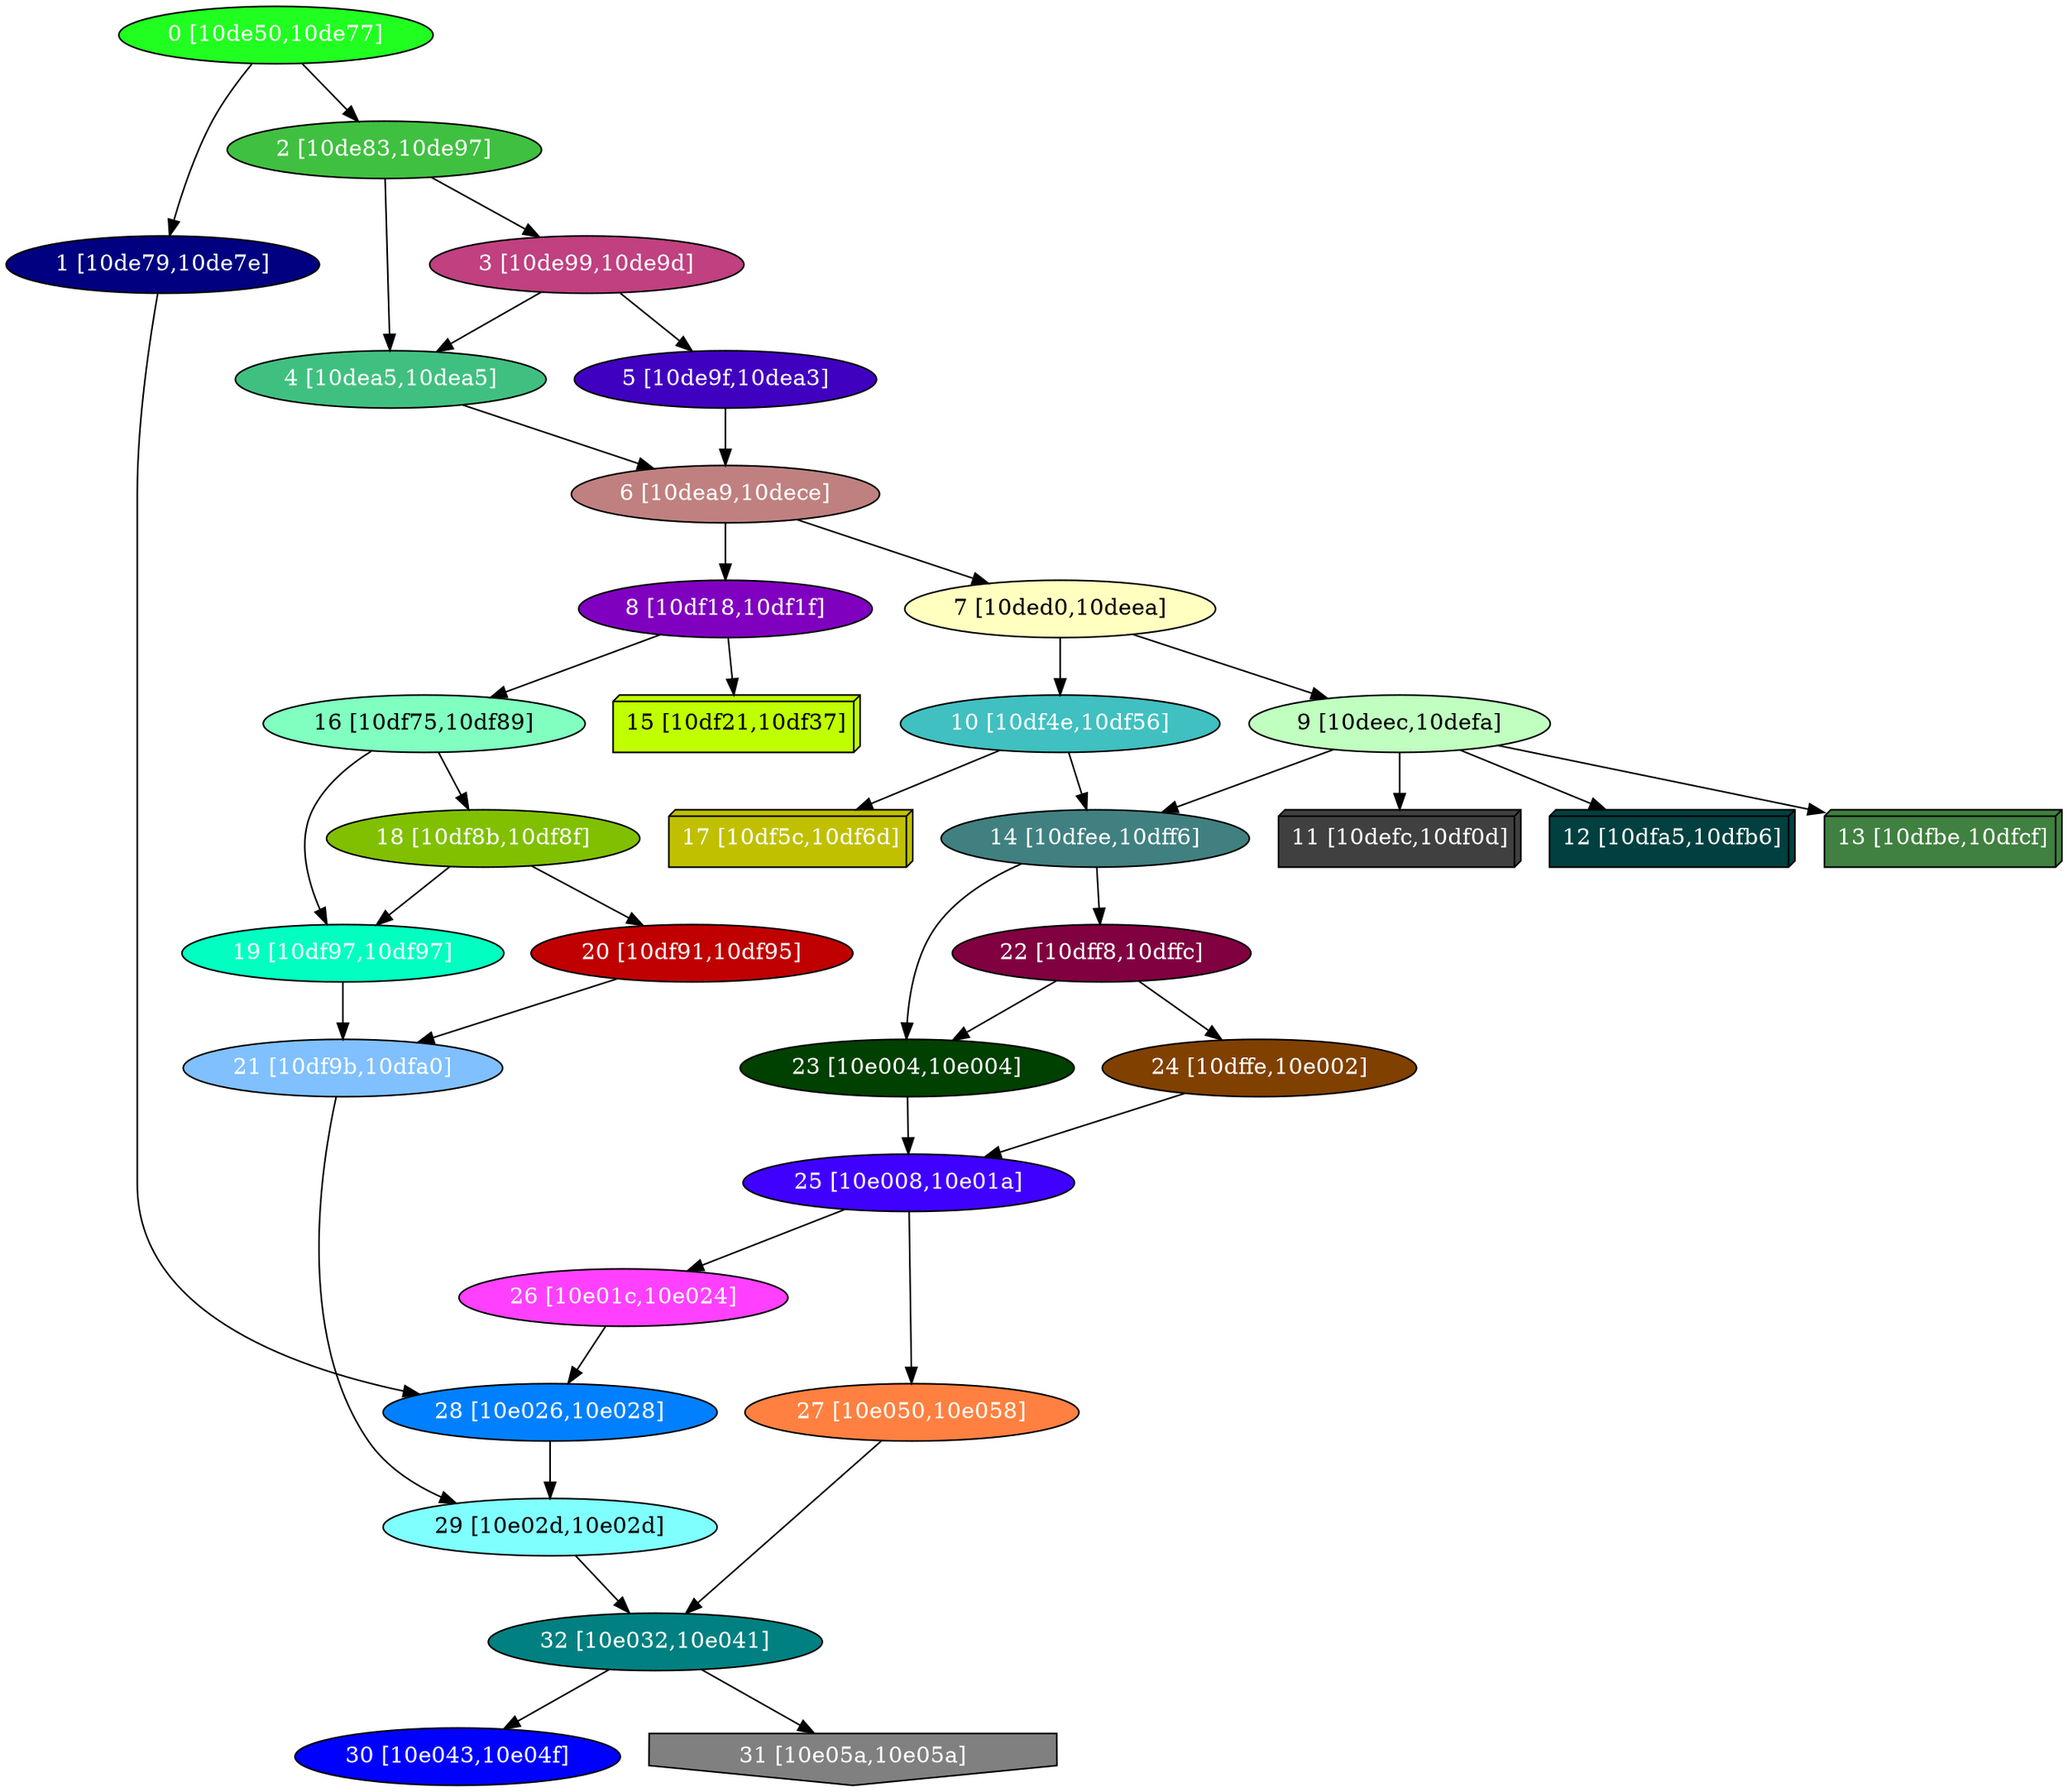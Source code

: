 diGraph libnss3{
	libnss3_0  [style=filled fillcolor="#20FF20" fontcolor="#ffffff" shape=oval label="0 [10de50,10de77]"]
	libnss3_1  [style=filled fillcolor="#000080" fontcolor="#ffffff" shape=oval label="1 [10de79,10de7e]"]
	libnss3_2  [style=filled fillcolor="#40C040" fontcolor="#ffffff" shape=oval label="2 [10de83,10de97]"]
	libnss3_3  [style=filled fillcolor="#C04080" fontcolor="#ffffff" shape=oval label="3 [10de99,10de9d]"]
	libnss3_4  [style=filled fillcolor="#40C080" fontcolor="#ffffff" shape=oval label="4 [10dea5,10dea5]"]
	libnss3_5  [style=filled fillcolor="#4000C0" fontcolor="#ffffff" shape=oval label="5 [10de9f,10dea3]"]
	libnss3_6  [style=filled fillcolor="#C08080" fontcolor="#ffffff" shape=oval label="6 [10dea9,10dece]"]
	libnss3_7  [style=filled fillcolor="#FFFFC0" fontcolor="#000000" shape=oval label="7 [10ded0,10deea]"]
	libnss3_8  [style=filled fillcolor="#8000C0" fontcolor="#ffffff" shape=oval label="8 [10df18,10df1f]"]
	libnss3_9  [style=filled fillcolor="#C0FFC0" fontcolor="#000000" shape=oval label="9 [10deec,10defa]"]
	libnss3_a  [style=filled fillcolor="#40C0C0" fontcolor="#ffffff" shape=oval label="10 [10df4e,10df56]"]
	libnss3_b  [style=filled fillcolor="#404040" fontcolor="#ffffff" shape=box3d label="11 [10defc,10df0d]"]
	libnss3_c  [style=filled fillcolor="#004040" fontcolor="#ffffff" shape=box3d label="12 [10dfa5,10dfb6]"]
	libnss3_d  [style=filled fillcolor="#408040" fontcolor="#ffffff" shape=box3d label="13 [10dfbe,10dfcf]"]
	libnss3_e  [style=filled fillcolor="#408080" fontcolor="#ffffff" shape=oval label="14 [10dfee,10dff6]"]
	libnss3_f  [style=filled fillcolor="#C0FF00" fontcolor="#000000" shape=box3d label="15 [10df21,10df37]"]
	libnss3_10  [style=filled fillcolor="#80FFC0" fontcolor="#000000" shape=oval label="16 [10df75,10df89]"]
	libnss3_11  [style=filled fillcolor="#C0C000" fontcolor="#ffffff" shape=box3d label="17 [10df5c,10df6d]"]
	libnss3_12  [style=filled fillcolor="#80C000" fontcolor="#ffffff" shape=oval label="18 [10df8b,10df8f]"]
	libnss3_13  [style=filled fillcolor="#00FFC0" fontcolor="#ffffff" shape=oval label="19 [10df97,10df97]"]
	libnss3_14  [style=filled fillcolor="#C00000" fontcolor="#ffffff" shape=oval label="20 [10df91,10df95]"]
	libnss3_15  [style=filled fillcolor="#80C0FF" fontcolor="#ffffff" shape=oval label="21 [10df9b,10dfa0]"]
	libnss3_16  [style=filled fillcolor="#800040" fontcolor="#ffffff" shape=oval label="22 [10dff8,10dffc]"]
	libnss3_17  [style=filled fillcolor="#004000" fontcolor="#ffffff" shape=oval label="23 [10e004,10e004]"]
	libnss3_18  [style=filled fillcolor="#804000" fontcolor="#ffffff" shape=oval label="24 [10dffe,10e002]"]
	libnss3_19  [style=filled fillcolor="#4000FF" fontcolor="#ffffff" shape=oval label="25 [10e008,10e01a]"]
	libnss3_1a  [style=filled fillcolor="#FF40FF" fontcolor="#ffffff" shape=oval label="26 [10e01c,10e024]"]
	libnss3_1b  [style=filled fillcolor="#FF8040" fontcolor="#ffffff" shape=oval label="27 [10e050,10e058]"]
	libnss3_1c  [style=filled fillcolor="#0080FF" fontcolor="#ffffff" shape=oval label="28 [10e026,10e028]"]
	libnss3_1d  [style=filled fillcolor="#80FFFF" fontcolor="#000000" shape=oval label="29 [10e02d,10e02d]"]
	libnss3_1e  [style=filled fillcolor="#0000FF" fontcolor="#ffffff" shape=oval label="30 [10e043,10e04f]"]
	libnss3_1f  [style=filled fillcolor="#808080" fontcolor="#ffffff" shape=invhouse label="31 [10e05a,10e05a]"]
	libnss3_20  [style=filled fillcolor="#008080" fontcolor="#ffffff" shape=oval label="32 [10e032,10e041]"]

	libnss3_0 -> libnss3_1
	libnss3_0 -> libnss3_2
	libnss3_1 -> libnss3_1c
	libnss3_2 -> libnss3_3
	libnss3_2 -> libnss3_4
	libnss3_3 -> libnss3_4
	libnss3_3 -> libnss3_5
	libnss3_4 -> libnss3_6
	libnss3_5 -> libnss3_6
	libnss3_6 -> libnss3_7
	libnss3_6 -> libnss3_8
	libnss3_7 -> libnss3_9
	libnss3_7 -> libnss3_a
	libnss3_8 -> libnss3_f
	libnss3_8 -> libnss3_10
	libnss3_9 -> libnss3_b
	libnss3_9 -> libnss3_c
	libnss3_9 -> libnss3_d
	libnss3_9 -> libnss3_e
	libnss3_a -> libnss3_e
	libnss3_a -> libnss3_11
	libnss3_e -> libnss3_16
	libnss3_e -> libnss3_17
	libnss3_10 -> libnss3_12
	libnss3_10 -> libnss3_13
	libnss3_12 -> libnss3_13
	libnss3_12 -> libnss3_14
	libnss3_13 -> libnss3_15
	libnss3_14 -> libnss3_15
	libnss3_15 -> libnss3_1d
	libnss3_16 -> libnss3_17
	libnss3_16 -> libnss3_18
	libnss3_17 -> libnss3_19
	libnss3_18 -> libnss3_19
	libnss3_19 -> libnss3_1a
	libnss3_19 -> libnss3_1b
	libnss3_1a -> libnss3_1c
	libnss3_1b -> libnss3_20
	libnss3_1c -> libnss3_1d
	libnss3_1d -> libnss3_20
	libnss3_20 -> libnss3_1e
	libnss3_20 -> libnss3_1f
}